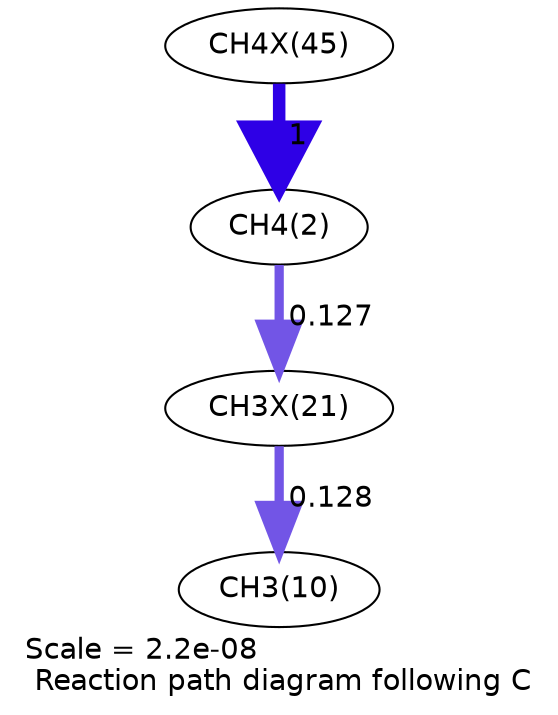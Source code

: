 digraph reaction_paths {
center=1;
s63 -> s4[fontname="Helvetica", penwidth=6, arrowsize=3, color="0.7, 1.5, 0.9"
, label=" 1"];
s4 -> s55[fontname="Helvetica", penwidth=4.44, arrowsize=2.22, color="0.7, 0.627, 0.9"
, label=" 0.127"];
s55 -> s12[fontname="Helvetica", penwidth=4.45, arrowsize=2.22, color="0.7, 0.628, 0.9"
, label=" 0.128"];
s4 [ fontname="Helvetica", label="CH4(2)"];
s12 [ fontname="Helvetica", label="CH3(10)"];
s55 [ fontname="Helvetica", label="CH3X(21)"];
s63 [ fontname="Helvetica", label="CH4X(45)"];
 label = "Scale = 2.2e-08\l Reaction path diagram following C";
 fontname = "Helvetica";
}
